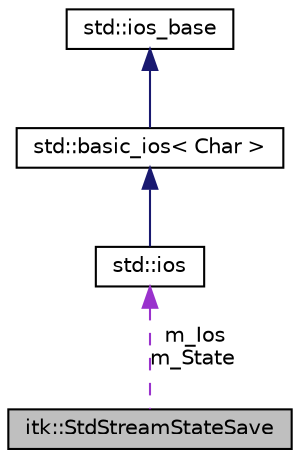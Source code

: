 digraph "itk::StdStreamStateSave"
{
 // LATEX_PDF_SIZE
  edge [fontname="Helvetica",fontsize="10",labelfontname="Helvetica",labelfontsize="10"];
  node [fontname="Helvetica",fontsize="10",shape=record];
  Node1 [label="itk::StdStreamStateSave",height=0.2,width=0.4,color="black", fillcolor="grey75", style="filled", fontcolor="black",tooltip="Save a stream's format state and restore it upon destruction."];
  Node2 -> Node1 [dir="back",color="darkorchid3",fontsize="10",style="dashed",label=" m_Ios\nm_State" ,fontname="Helvetica"];
  Node2 [label="std::ios",height=0.2,width=0.4,color="black", fillcolor="white", style="filled",tooltip=" "];
  Node3 -> Node2 [dir="back",color="midnightblue",fontsize="10",style="solid",fontname="Helvetica"];
  Node3 [label="std::basic_ios\< Char \>",height=0.2,width=0.4,color="black", fillcolor="white", style="filled",tooltip=" "];
  Node4 -> Node3 [dir="back",color="midnightblue",fontsize="10",style="solid",fontname="Helvetica"];
  Node4 [label="std::ios_base",height=0.2,width=0.4,color="black", fillcolor="white", style="filled",tooltip=" "];
}
